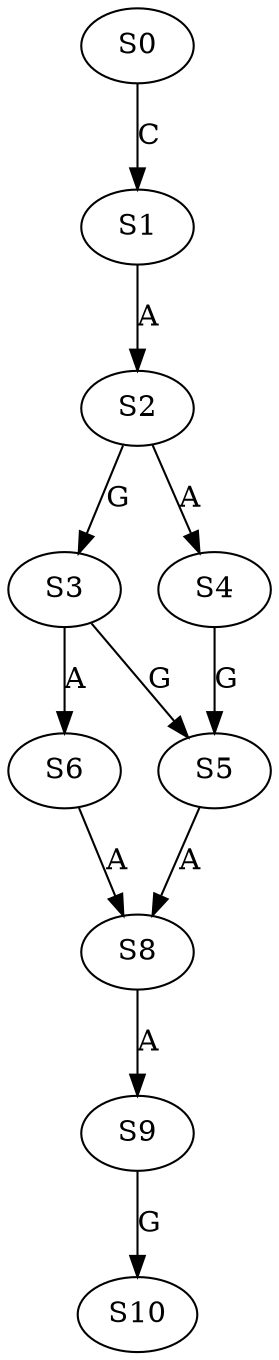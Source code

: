 strict digraph  {
	S0 -> S1 [ label = C ];
	S1 -> S2 [ label = A ];
	S2 -> S3 [ label = G ];
	S2 -> S4 [ label = A ];
	S3 -> S5 [ label = G ];
	S3 -> S6 [ label = A ];
	S4 -> S5 [ label = G ];
	S5 -> S8 [ label = A ];
	S6 -> S8 [ label = A ];
	S8 -> S9 [ label = A ];
	S9 -> S10 [ label = G ];
}

